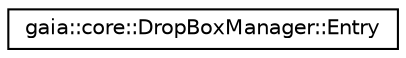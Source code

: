 digraph G
{
  edge [fontname="Helvetica",fontsize="10",labelfontname="Helvetica",labelfontsize="10"];
  node [fontname="Helvetica",fontsize="10",shape=record];
  rankdir=LR;
  Node1 [label="gaia::core::DropBoxManager::Entry",height=0.2,width=0.4,color="black", fillcolor="white", style="filled",URL="$de/d49/classgaia_1_1core_1_1_drop_box_manager_1_1_entry.html",tooltip="A single entry retrieved from the drop box."];
}
